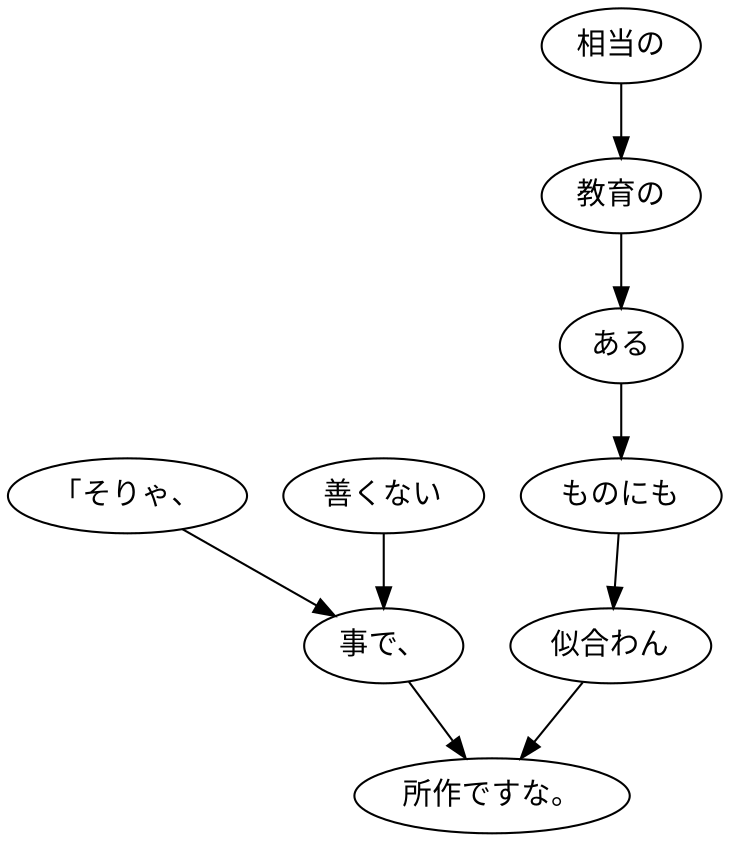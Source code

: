digraph graph2172 {
	node0 [label="「そりゃ、"];
	node1 [label="善くない"];
	node2 [label="事で、"];
	node3 [label="相当の"];
	node4 [label="教育の"];
	node5 [label="ある"];
	node6 [label="ものにも"];
	node7 [label="似合わん"];
	node8 [label="所作ですな。"];
	node0 -> node2;
	node1 -> node2;
	node2 -> node8;
	node3 -> node4;
	node4 -> node5;
	node5 -> node6;
	node6 -> node7;
	node7 -> node8;
}
